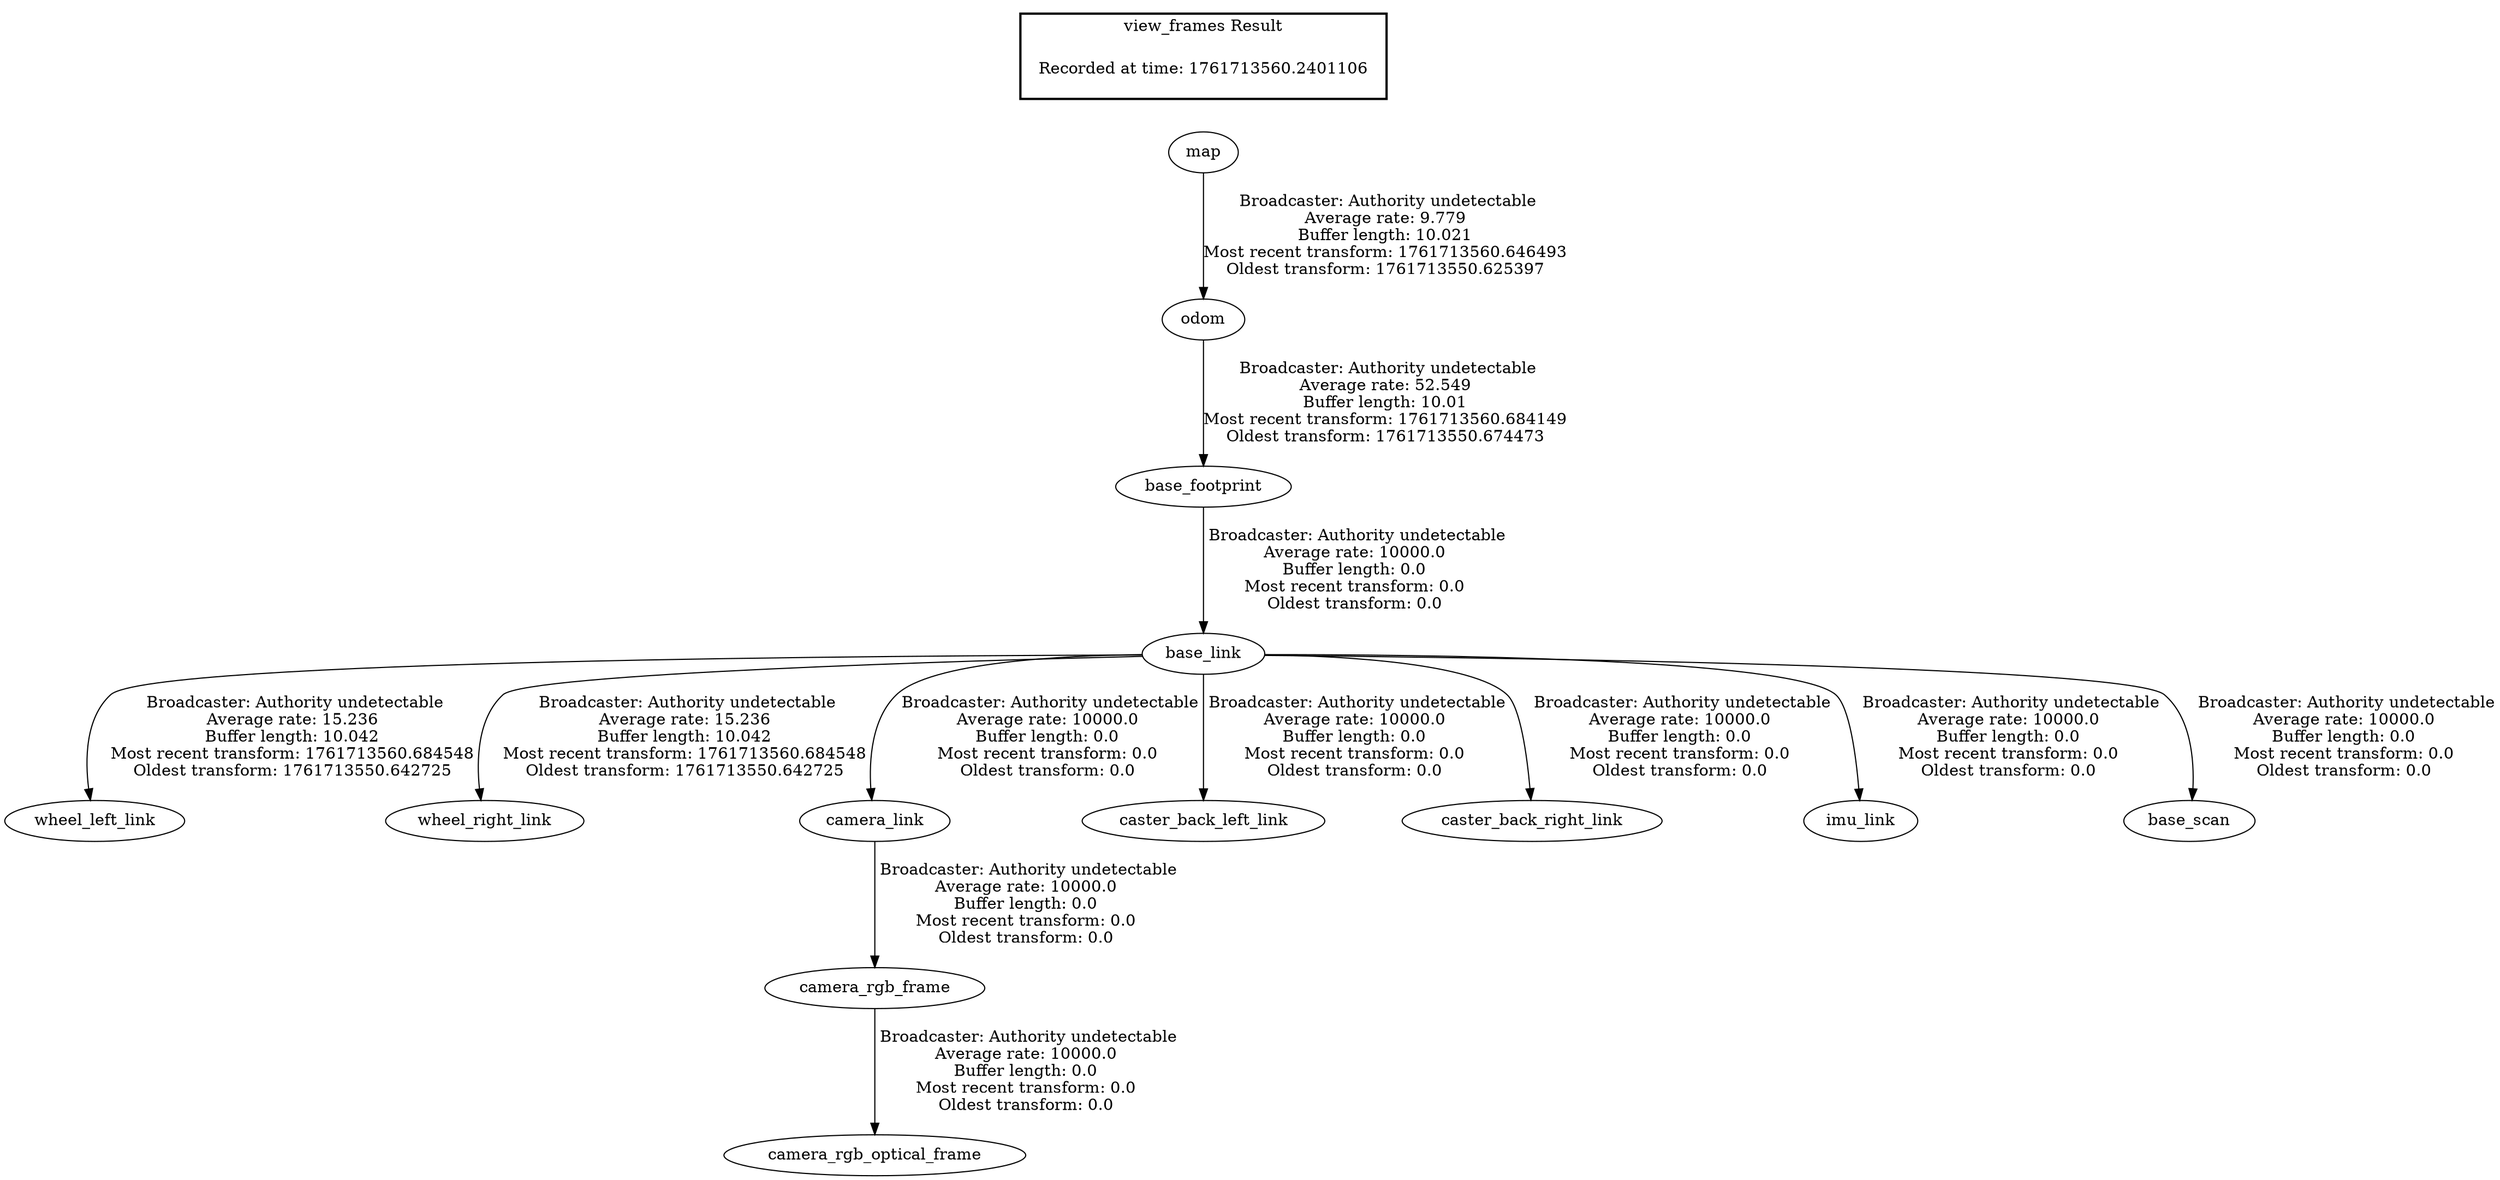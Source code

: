 digraph G {
"odom" -> "base_footprint"[label=" Broadcaster: Authority undetectable\nAverage rate: 52.549\nBuffer length: 10.01\nMost recent transform: 1761713560.684149\nOldest transform: 1761713550.674473\n"];
"map" -> "odom"[label=" Broadcaster: Authority undetectable\nAverage rate: 9.779\nBuffer length: 10.021\nMost recent transform: 1761713560.646493\nOldest transform: 1761713550.625397\n"];
"base_link" -> "wheel_left_link"[label=" Broadcaster: Authority undetectable\nAverage rate: 15.236\nBuffer length: 10.042\nMost recent transform: 1761713560.684548\nOldest transform: 1761713550.642725\n"];
"base_footprint" -> "base_link"[label=" Broadcaster: Authority undetectable\nAverage rate: 10000.0\nBuffer length: 0.0\nMost recent transform: 0.0\nOldest transform: 0.0\n"];
"base_link" -> "wheel_right_link"[label=" Broadcaster: Authority undetectable\nAverage rate: 15.236\nBuffer length: 10.042\nMost recent transform: 1761713560.684548\nOldest transform: 1761713550.642725\n"];
"base_link" -> "camera_link"[label=" Broadcaster: Authority undetectable\nAverage rate: 10000.0\nBuffer length: 0.0\nMost recent transform: 0.0\nOldest transform: 0.0\n"];
"camera_link" -> "camera_rgb_frame"[label=" Broadcaster: Authority undetectable\nAverage rate: 10000.0\nBuffer length: 0.0\nMost recent transform: 0.0\nOldest transform: 0.0\n"];
"camera_rgb_frame" -> "camera_rgb_optical_frame"[label=" Broadcaster: Authority undetectable\nAverage rate: 10000.0\nBuffer length: 0.0\nMost recent transform: 0.0\nOldest transform: 0.0\n"];
"base_link" -> "caster_back_left_link"[label=" Broadcaster: Authority undetectable\nAverage rate: 10000.0\nBuffer length: 0.0\nMost recent transform: 0.0\nOldest transform: 0.0\n"];
"base_link" -> "caster_back_right_link"[label=" Broadcaster: Authority undetectable\nAverage rate: 10000.0\nBuffer length: 0.0\nMost recent transform: 0.0\nOldest transform: 0.0\n"];
"base_link" -> "imu_link"[label=" Broadcaster: Authority undetectable\nAverage rate: 10000.0\nBuffer length: 0.0\nMost recent transform: 0.0\nOldest transform: 0.0\n"];
"base_link" -> "base_scan"[label=" Broadcaster: Authority undetectable\nAverage rate: 10000.0\nBuffer length: 0.0\nMost recent transform: 0.0\nOldest transform: 0.0\n"];
edge [style=invis];
 subgraph cluster_legend { style=bold; color=black; label ="view_frames Result";
"Recorded at time: 1761713560.2401106"[ shape=plaintext ] ;
}->"map";
}